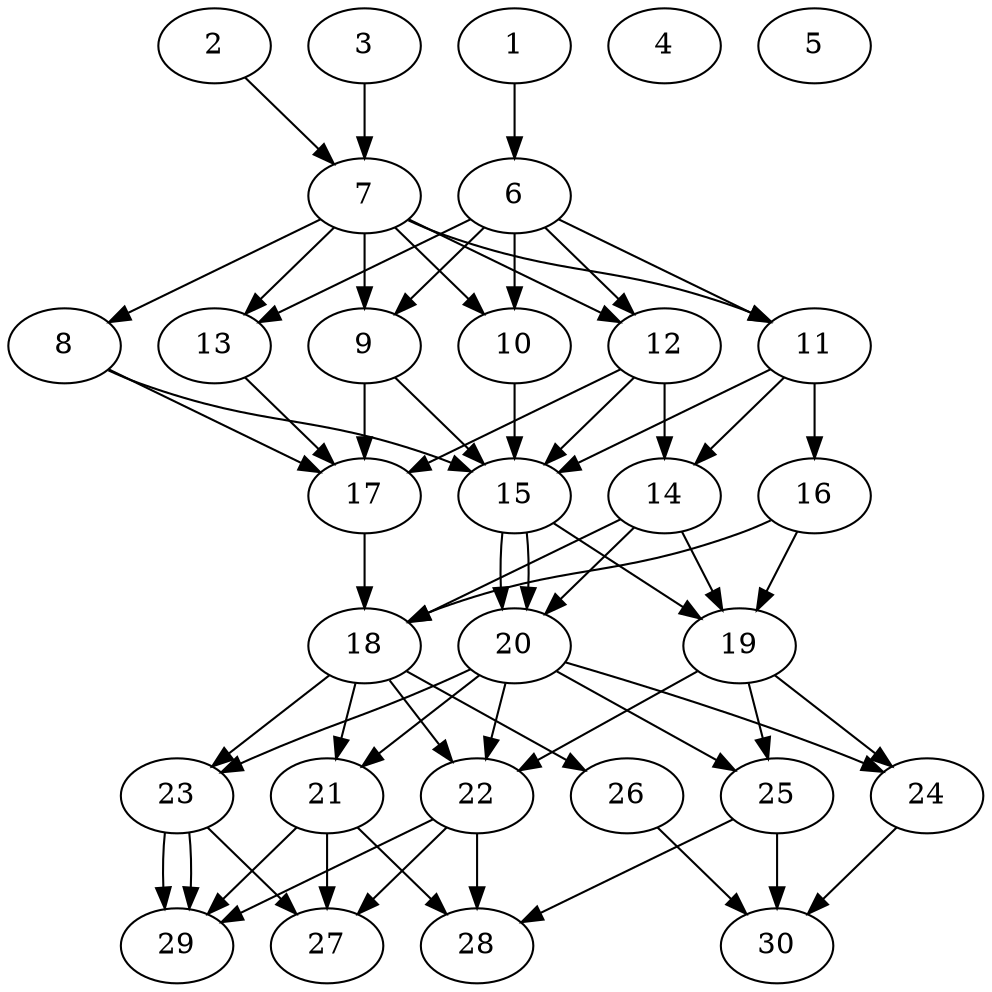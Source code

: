 // DAG automatically generated by daggen at Thu Oct  3 14:04:18 2019
// ./daggen --dot -n 30 --ccr 0.4 --fat 0.5 --regular 0.5 --density 0.7 --mindata 5242880 --maxdata 52428800 
digraph G {
  1 [size="118978560", alpha="0.05", expect_size="47591424"] 
  1 -> 6 [size ="47591424"]
  2 [size="107123200", alpha="0.16", expect_size="42849280"] 
  2 -> 7 [size ="42849280"]
  3 [size="19832320", alpha="0.17", expect_size="7932928"] 
  3 -> 7 [size ="7932928"]
  4 [size="43235840", alpha="0.00", expect_size="17294336"] 
  5 [size="31116800", alpha="0.02", expect_size="12446720"] 
  6 [size="39224320", alpha="0.13", expect_size="15689728"] 
  6 -> 9 [size ="15689728"]
  6 -> 10 [size ="15689728"]
  6 -> 11 [size ="15689728"]
  6 -> 12 [size ="15689728"]
  6 -> 13 [size ="15689728"]
  7 [size="76666880", alpha="0.19", expect_size="30666752"] 
  7 -> 8 [size ="30666752"]
  7 -> 9 [size ="30666752"]
  7 -> 10 [size ="30666752"]
  7 -> 11 [size ="30666752"]
  7 -> 12 [size ="30666752"]
  7 -> 13 [size ="30666752"]
  8 [size="116341760", alpha="0.11", expect_size="46536704"] 
  8 -> 15 [size ="46536704"]
  8 -> 17 [size ="46536704"]
  9 [size="68129280", alpha="0.09", expect_size="27251712"] 
  9 -> 15 [size ="27251712"]
  9 -> 17 [size ="27251712"]
  10 [size="115845120", alpha="0.04", expect_size="46338048"] 
  10 -> 15 [size ="46338048"]
  11 [size="57597440", alpha="0.02", expect_size="23038976"] 
  11 -> 14 [size ="23038976"]
  11 -> 15 [size ="23038976"]
  11 -> 16 [size ="23038976"]
  12 [size="84564480", alpha="0.12", expect_size="33825792"] 
  12 -> 14 [size ="33825792"]
  12 -> 15 [size ="33825792"]
  12 -> 17 [size ="33825792"]
  13 [size="60280320", alpha="0.01", expect_size="24112128"] 
  13 -> 17 [size ="24112128"]
  14 [size="41226240", alpha="0.10", expect_size="16490496"] 
  14 -> 18 [size ="16490496"]
  14 -> 19 [size ="16490496"]
  14 -> 20 [size ="16490496"]
  15 [size="43253760", alpha="0.09", expect_size="17301504"] 
  15 -> 19 [size ="17301504"]
  15 -> 20 [size ="17301504"]
  15 -> 20 [size ="17301504"]
  16 [size="57244160", alpha="0.10", expect_size="22897664"] 
  16 -> 18 [size ="22897664"]
  16 -> 19 [size ="22897664"]
  17 [size="15808000", alpha="0.02", expect_size="6323200"] 
  17 -> 18 [size ="6323200"]
  18 [size="127429120", alpha="0.01", expect_size="50971648"] 
  18 -> 21 [size ="50971648"]
  18 -> 22 [size ="50971648"]
  18 -> 23 [size ="50971648"]
  18 -> 26 [size ="50971648"]
  19 [size="74624000", alpha="0.20", expect_size="29849600"] 
  19 -> 22 [size ="29849600"]
  19 -> 24 [size ="29849600"]
  19 -> 25 [size ="29849600"]
  20 [size="127664640", alpha="0.04", expect_size="51065856"] 
  20 -> 21 [size ="51065856"]
  20 -> 22 [size ="51065856"]
  20 -> 23 [size ="51065856"]
  20 -> 24 [size ="51065856"]
  20 -> 25 [size ="51065856"]
  21 [size="31467520", alpha="0.07", expect_size="12587008"] 
  21 -> 27 [size ="12587008"]
  21 -> 28 [size ="12587008"]
  21 -> 29 [size ="12587008"]
  22 [size="45107200", alpha="0.05", expect_size="18042880"] 
  22 -> 27 [size ="18042880"]
  22 -> 28 [size ="18042880"]
  22 -> 29 [size ="18042880"]
  23 [size="115325440", alpha="0.05", expect_size="46130176"] 
  23 -> 27 [size ="46130176"]
  23 -> 29 [size ="46130176"]
  23 -> 29 [size ="46130176"]
  24 [size="118338560", alpha="0.09", expect_size="47335424"] 
  24 -> 30 [size ="47335424"]
  25 [size="62284800", alpha="0.17", expect_size="24913920"] 
  25 -> 28 [size ="24913920"]
  25 -> 30 [size ="24913920"]
  26 [size="113446400", alpha="0.09", expect_size="45378560"] 
  26 -> 30 [size ="45378560"]
  27 [size="53665280", alpha="0.12", expect_size="21466112"] 
  28 [size="65387520", alpha="0.12", expect_size="26155008"] 
  29 [size="69555200", alpha="0.02", expect_size="27822080"] 
  30 [size="69488640", alpha="0.09", expect_size="27795456"] 
}
